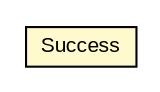 #!/usr/local/bin/dot
#
# Class diagram 
# Generated by UMLGraph version 5.1 (http://www.umlgraph.org/)
#

digraph G {
	edge [fontname="arial",fontsize=10,labelfontname="arial",labelfontsize=10];
	node [fontname="arial",fontsize=10,shape=plaintext];
	nodesep=0.25;
	ranksep=0.5;
	// io.nextweb.fn.Success
	c4662 [label=<<table title="io.nextweb.fn.Success" border="0" cellborder="1" cellspacing="0" cellpadding="2" port="p" bgcolor="lemonChiffon" href="./Success.html">
		<tr><td><table border="0" cellspacing="0" cellpadding="1">
<tr><td align="center" balign="center"> Success </td></tr>
		</table></td></tr>
		</table>>, fontname="arial", fontcolor="black", fontsize=10.0];
}


